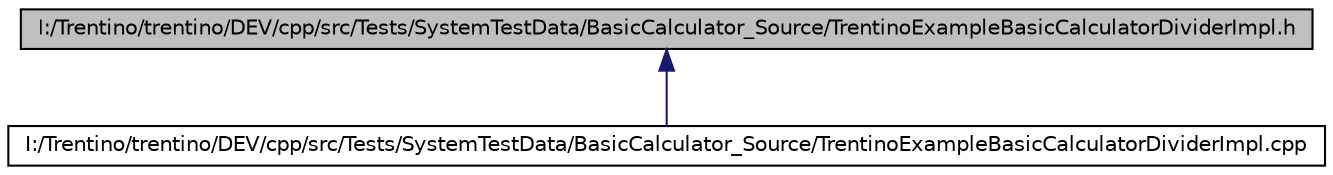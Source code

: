 digraph G
{
  edge [fontname="Helvetica",fontsize="10",labelfontname="Helvetica",labelfontsize="10"];
  node [fontname="Helvetica",fontsize="10",shape=record];
  Node1 [label="I:/Trentino/trentino/DEV/cpp/src/Tests/SystemTestData/BasicCalculator_Source/TrentinoExampleBasicCalculatorDividerImpl.h",height=0.2,width=0.4,color="black", fillcolor="grey75", style="filled" fontcolor="black"];
  Node1 -> Node2 [dir="back",color="midnightblue",fontsize="10",style="solid",fontname="Helvetica"];
  Node2 [label="I:/Trentino/trentino/DEV/cpp/src/Tests/SystemTestData/BasicCalculator_Source/TrentinoExampleBasicCalculatorDividerImpl.cpp",height=0.2,width=0.4,color="black", fillcolor="white", style="filled",URL="$_system_test_data_2_basic_calculator___source_2_trentino_example_basic_calculator_divider_impl_8cpp.html"];
}
